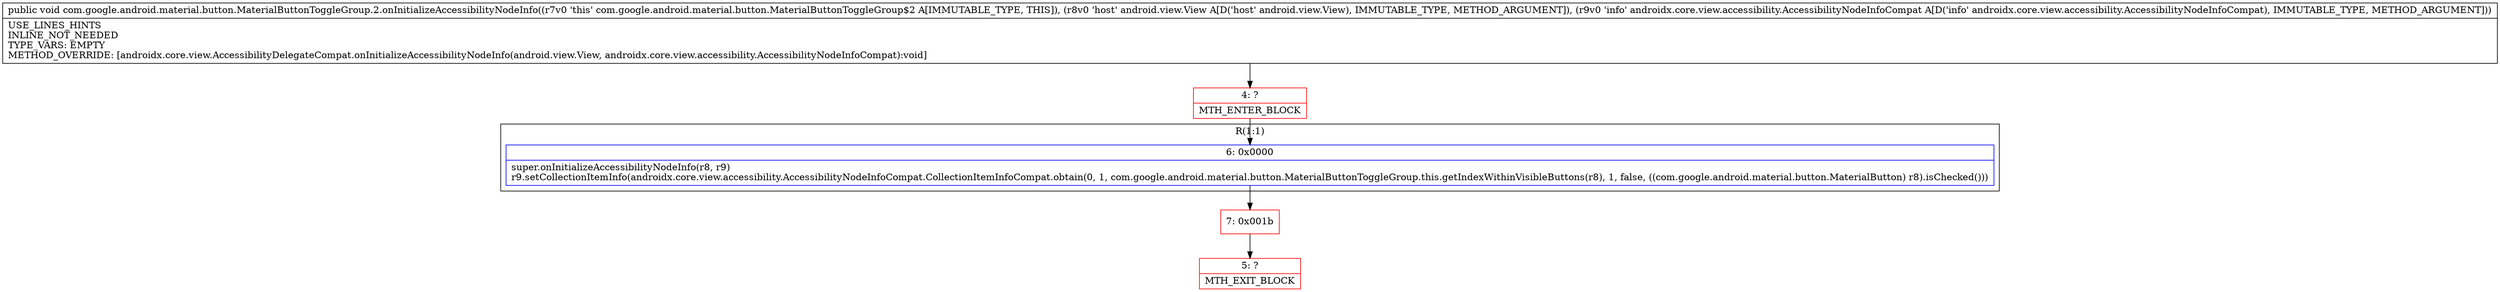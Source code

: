 digraph "CFG forcom.google.android.material.button.MaterialButtonToggleGroup.2.onInitializeAccessibilityNodeInfo(Landroid\/view\/View;Landroidx\/core\/view\/accessibility\/AccessibilityNodeInfoCompat;)V" {
subgraph cluster_Region_91194696 {
label = "R(1:1)";
node [shape=record,color=blue];
Node_6 [shape=record,label="{6\:\ 0x0000|super.onInitializeAccessibilityNodeInfo(r8, r9)\lr9.setCollectionItemInfo(androidx.core.view.accessibility.AccessibilityNodeInfoCompat.CollectionItemInfoCompat.obtain(0, 1, com.google.android.material.button.MaterialButtonToggleGroup.this.getIndexWithinVisibleButtons(r8), 1, false, ((com.google.android.material.button.MaterialButton) r8).isChecked()))\l}"];
}
Node_4 [shape=record,color=red,label="{4\:\ ?|MTH_ENTER_BLOCK\l}"];
Node_7 [shape=record,color=red,label="{7\:\ 0x001b}"];
Node_5 [shape=record,color=red,label="{5\:\ ?|MTH_EXIT_BLOCK\l}"];
MethodNode[shape=record,label="{public void com.google.android.material.button.MaterialButtonToggleGroup.2.onInitializeAccessibilityNodeInfo((r7v0 'this' com.google.android.material.button.MaterialButtonToggleGroup$2 A[IMMUTABLE_TYPE, THIS]), (r8v0 'host' android.view.View A[D('host' android.view.View), IMMUTABLE_TYPE, METHOD_ARGUMENT]), (r9v0 'info' androidx.core.view.accessibility.AccessibilityNodeInfoCompat A[D('info' androidx.core.view.accessibility.AccessibilityNodeInfoCompat), IMMUTABLE_TYPE, METHOD_ARGUMENT]))  | USE_LINES_HINTS\lINLINE_NOT_NEEDED\lTYPE_VARS: EMPTY\lMETHOD_OVERRIDE: [androidx.core.view.AccessibilityDelegateCompat.onInitializeAccessibilityNodeInfo(android.view.View, androidx.core.view.accessibility.AccessibilityNodeInfoCompat):void]\l}"];
MethodNode -> Node_4;Node_6 -> Node_7;
Node_4 -> Node_6;
Node_7 -> Node_5;
}

